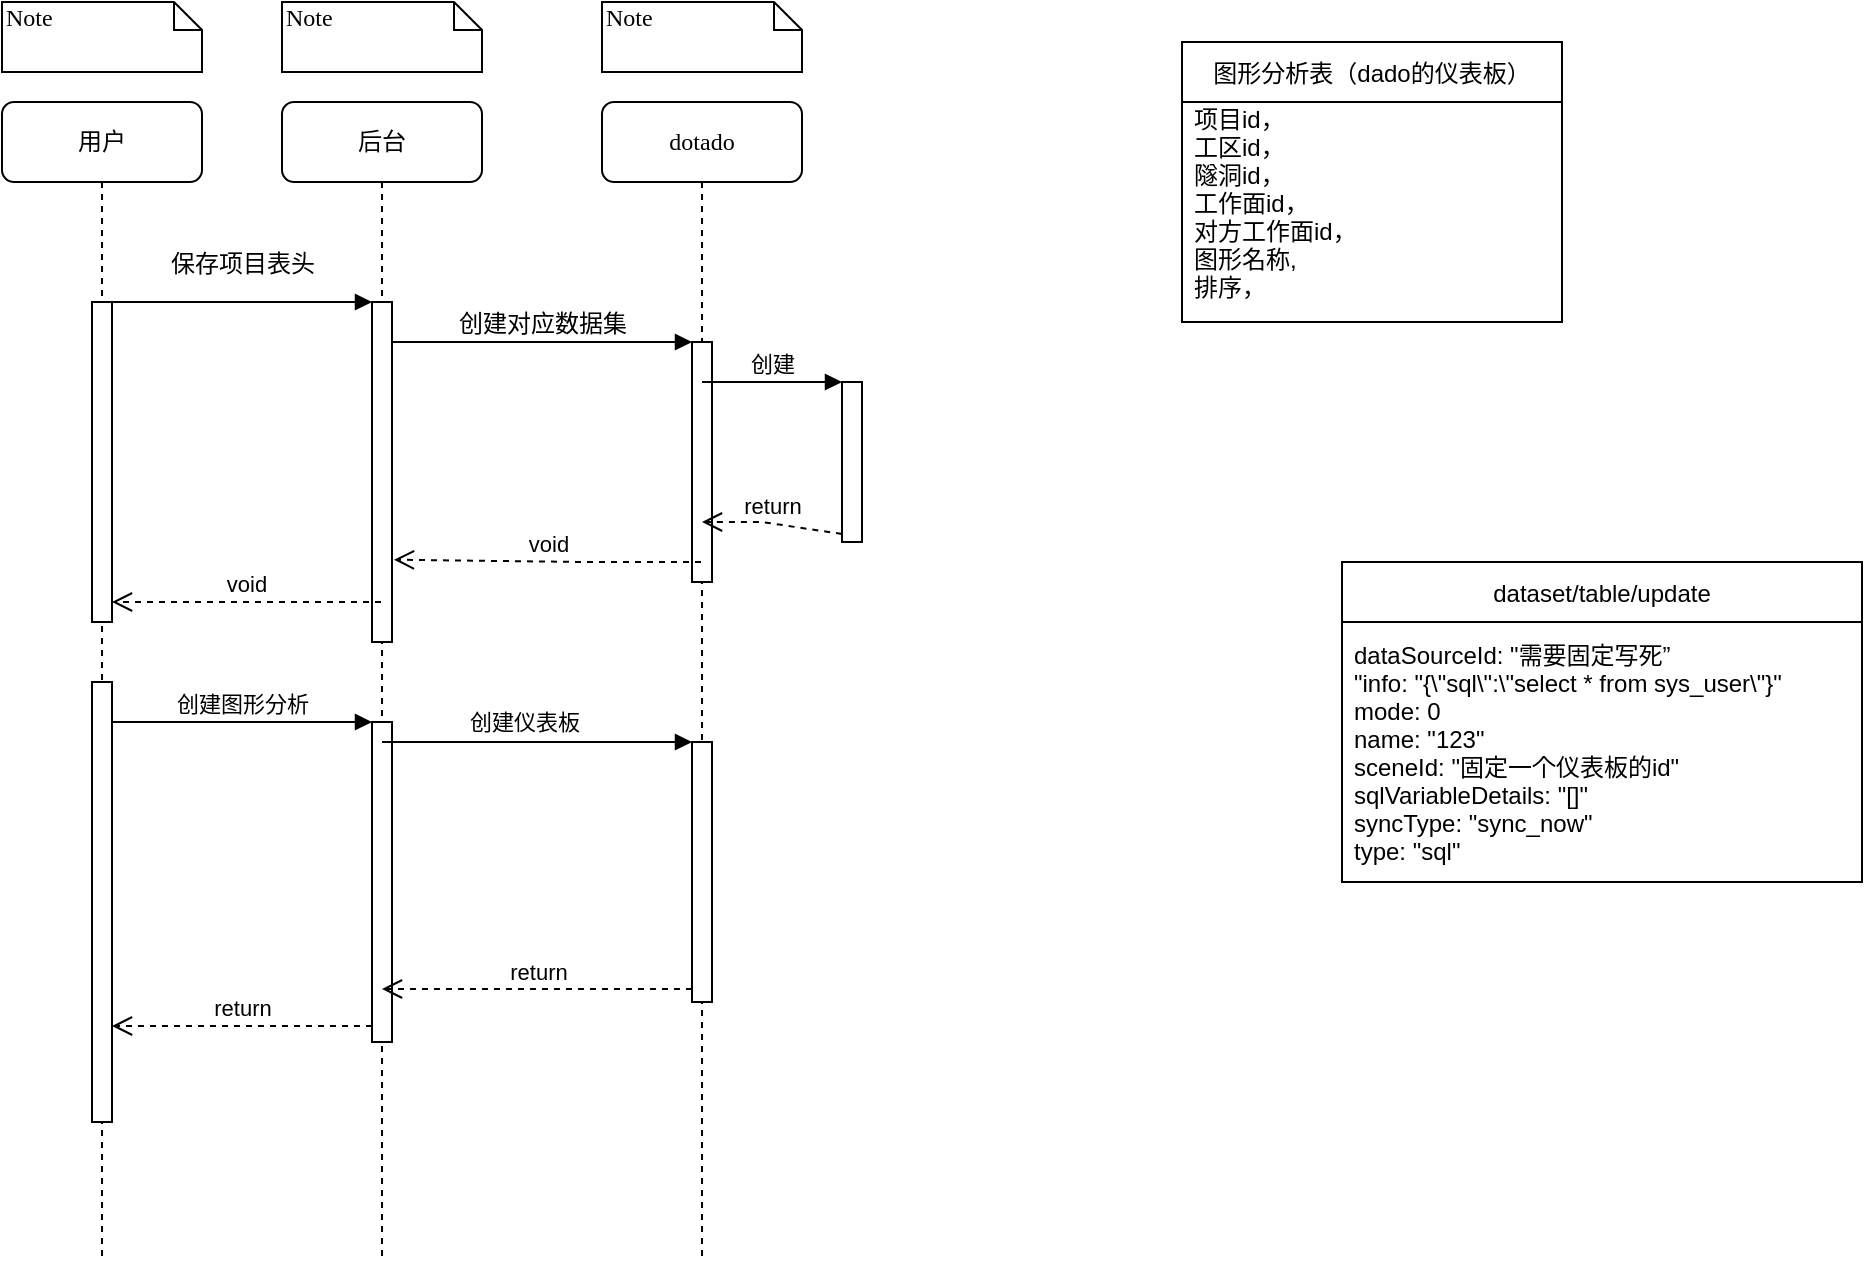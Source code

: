 <mxfile version="20.2.2" type="github">
  <diagram name="Page-1" id="13e1069c-82ec-6db2-03f1-153e76fe0fe0">
    <mxGraphModel dx="1422" dy="786" grid="1" gridSize="10" guides="1" tooltips="1" connect="1" arrows="1" fold="1" page="1" pageScale="1" pageWidth="1100" pageHeight="850" background="none" math="0" shadow="0">
      <root>
        <mxCell id="0" />
        <mxCell id="1" parent="0" />
        <mxCell id="7baba1c4bc27f4b0-2" value="后台" style="shape=umlLifeline;perimeter=lifelinePerimeter;whiteSpace=wrap;html=1;container=1;collapsible=0;recursiveResize=0;outlineConnect=0;rounded=1;shadow=0;comic=0;labelBackgroundColor=none;strokeWidth=1;fontFamily=Verdana;fontSize=12;align=center;" parent="1" vertex="1">
          <mxGeometry x="240" y="80" width="100" height="580" as="geometry" />
        </mxCell>
        <mxCell id="7baba1c4bc27f4b0-10" value="" style="html=1;points=[];perimeter=orthogonalPerimeter;rounded=0;shadow=0;comic=0;labelBackgroundColor=none;strokeWidth=1;fontFamily=Verdana;fontSize=12;align=center;" parent="7baba1c4bc27f4b0-2" vertex="1">
          <mxGeometry x="45" y="100" width="10" height="170" as="geometry" />
        </mxCell>
        <mxCell id="bvKuU-CIY2iO5g7exUE1-10" value="" style="html=1;points=[];perimeter=orthogonalPerimeter;" vertex="1" parent="7baba1c4bc27f4b0-2">
          <mxGeometry x="45" y="310" width="10" height="160" as="geometry" />
        </mxCell>
        <mxCell id="7baba1c4bc27f4b0-3" value="dotado" style="shape=umlLifeline;perimeter=lifelinePerimeter;whiteSpace=wrap;html=1;container=1;collapsible=0;recursiveResize=0;outlineConnect=0;rounded=1;shadow=0;comic=0;labelBackgroundColor=none;strokeWidth=1;fontFamily=Verdana;fontSize=12;align=center;" parent="1" vertex="1">
          <mxGeometry x="400" y="80" width="100" height="580" as="geometry" />
        </mxCell>
        <mxCell id="7baba1c4bc27f4b0-13" value="" style="html=1;points=[];perimeter=orthogonalPerimeter;rounded=0;shadow=0;comic=0;labelBackgroundColor=none;strokeWidth=1;fontFamily=Verdana;fontSize=12;align=center;" parent="7baba1c4bc27f4b0-3" vertex="1">
          <mxGeometry x="45" y="120" width="10" height="120" as="geometry" />
        </mxCell>
        <mxCell id="bvKuU-CIY2iO5g7exUE1-15" value="" style="html=1;points=[];perimeter=orthogonalPerimeter;" vertex="1" parent="7baba1c4bc27f4b0-3">
          <mxGeometry x="45" y="320" width="10" height="130" as="geometry" />
        </mxCell>
        <mxCell id="7baba1c4bc27f4b0-8" value="用户" style="shape=umlLifeline;perimeter=lifelinePerimeter;whiteSpace=wrap;html=1;container=1;collapsible=0;recursiveResize=0;outlineConnect=0;rounded=1;shadow=0;comic=0;labelBackgroundColor=none;strokeWidth=1;fontFamily=Verdana;fontSize=12;align=center;" parent="1" vertex="1">
          <mxGeometry x="100" y="80" width="100" height="580" as="geometry" />
        </mxCell>
        <mxCell id="7baba1c4bc27f4b0-9" value="" style="html=1;points=[];perimeter=orthogonalPerimeter;rounded=0;shadow=0;comic=0;labelBackgroundColor=none;strokeWidth=1;fontFamily=Verdana;fontSize=12;align=center;" parent="7baba1c4bc27f4b0-8" vertex="1">
          <mxGeometry x="45" y="100" width="10" height="160" as="geometry" />
        </mxCell>
        <mxCell id="bvKuU-CIY2iO5g7exUE1-7" value="" style="html=1;points=[];perimeter=orthogonalPerimeter;" vertex="1" parent="7baba1c4bc27f4b0-8">
          <mxGeometry x="45" y="290" width="10" height="220" as="geometry" />
        </mxCell>
        <mxCell id="7baba1c4bc27f4b0-11" value="保存项目表头" style="html=1;verticalAlign=bottom;endArrow=block;entryX=0;entryY=0;labelBackgroundColor=none;fontFamily=Verdana;fontSize=12;edgeStyle=elbowEdgeStyle;elbow=vertical;" parent="1" source="7baba1c4bc27f4b0-9" target="7baba1c4bc27f4b0-10" edge="1">
          <mxGeometry y="10" relative="1" as="geometry">
            <mxPoint x="220" y="190" as="sourcePoint" />
            <mxPoint as="offset" />
          </mxGeometry>
        </mxCell>
        <mxCell id="7baba1c4bc27f4b0-14" value="创建对应数据集" style="html=1;verticalAlign=bottom;endArrow=block;entryX=0;entryY=0;labelBackgroundColor=none;fontFamily=Verdana;fontSize=12;edgeStyle=elbowEdgeStyle;elbow=vertical;" parent="1" source="7baba1c4bc27f4b0-10" target="7baba1c4bc27f4b0-13" edge="1">
          <mxGeometry relative="1" as="geometry">
            <mxPoint x="370" y="200" as="sourcePoint" />
            <mxPoint as="offset" />
          </mxGeometry>
        </mxCell>
        <mxCell id="7baba1c4bc27f4b0-40" value="Note" style="shape=note;whiteSpace=wrap;html=1;size=14;verticalAlign=top;align=left;spacingTop=-6;rounded=0;shadow=0;comic=0;labelBackgroundColor=none;strokeWidth=1;fontFamily=Verdana;fontSize=12" parent="1" vertex="1">
          <mxGeometry x="100" y="30" width="100" height="35" as="geometry" />
        </mxCell>
        <mxCell id="7baba1c4bc27f4b0-41" value="Note" style="shape=note;whiteSpace=wrap;html=1;size=14;verticalAlign=top;align=left;spacingTop=-6;rounded=0;shadow=0;comic=0;labelBackgroundColor=none;strokeWidth=1;fontFamily=Verdana;fontSize=12" parent="1" vertex="1">
          <mxGeometry x="240" y="30" width="100" height="35" as="geometry" />
        </mxCell>
        <mxCell id="7baba1c4bc27f4b0-42" value="Note" style="shape=note;whiteSpace=wrap;html=1;size=14;verticalAlign=top;align=left;spacingTop=-6;rounded=0;shadow=0;comic=0;labelBackgroundColor=none;strokeWidth=1;fontFamily=Verdana;fontSize=12" parent="1" vertex="1">
          <mxGeometry x="400" y="30" width="100" height="35" as="geometry" />
        </mxCell>
        <mxCell id="bvKuU-CIY2iO5g7exUE1-5" value="void" style="html=1;verticalAlign=bottom;endArrow=open;dashed=1;endSize=8;rounded=0;entryX=1.1;entryY=0.758;entryDx=0;entryDy=0;entryPerimeter=0;" edge="1" parent="1" source="7baba1c4bc27f4b0-3" target="7baba1c4bc27f4b0-10">
          <mxGeometry relative="1" as="geometry">
            <mxPoint x="440" y="270" as="sourcePoint" />
            <mxPoint x="360" y="270" as="targetPoint" />
            <Array as="points">
              <mxPoint x="390" y="310" />
            </Array>
          </mxGeometry>
        </mxCell>
        <mxCell id="bvKuU-CIY2iO5g7exUE1-11" value="创建图形分析" style="html=1;verticalAlign=bottom;endArrow=block;entryX=0;entryY=0;rounded=0;" edge="1" target="bvKuU-CIY2iO5g7exUE1-10" parent="1" source="bvKuU-CIY2iO5g7exUE1-7">
          <mxGeometry relative="1" as="geometry">
            <mxPoint x="215" y="390" as="sourcePoint" />
          </mxGeometry>
        </mxCell>
        <mxCell id="bvKuU-CIY2iO5g7exUE1-12" value="return" style="html=1;verticalAlign=bottom;endArrow=open;dashed=1;endSize=8;exitX=0;exitY=0.95;rounded=0;" edge="1" source="bvKuU-CIY2iO5g7exUE1-10" parent="1" target="bvKuU-CIY2iO5g7exUE1-7">
          <mxGeometry relative="1" as="geometry">
            <mxPoint x="215" y="466" as="targetPoint" />
          </mxGeometry>
        </mxCell>
        <mxCell id="bvKuU-CIY2iO5g7exUE1-16" value="" style="html=1;verticalAlign=bottom;endArrow=block;entryX=0;entryY=0;rounded=0;" edge="1" target="bvKuU-CIY2iO5g7exUE1-15" parent="1">
          <mxGeometry relative="1" as="geometry">
            <mxPoint x="290" y="400" as="sourcePoint" />
            <Array as="points">
              <mxPoint x="370" y="400" />
            </Array>
          </mxGeometry>
        </mxCell>
        <mxCell id="bvKuU-CIY2iO5g7exUE1-24" value="创建仪表板" style="edgeLabel;html=1;align=center;verticalAlign=middle;resizable=0;points=[];" vertex="1" connectable="0" parent="bvKuU-CIY2iO5g7exUE1-16">
          <mxGeometry x="-0.338" y="-1" relative="1" as="geometry">
            <mxPoint x="19" y="-11" as="offset" />
          </mxGeometry>
        </mxCell>
        <mxCell id="bvKuU-CIY2iO5g7exUE1-17" value="return" style="html=1;verticalAlign=bottom;endArrow=open;dashed=1;endSize=8;exitX=0;exitY=0.95;rounded=0;" edge="1" source="bvKuU-CIY2iO5g7exUE1-15" parent="1" target="7baba1c4bc27f4b0-2">
          <mxGeometry relative="1" as="geometry">
            <mxPoint x="375" y="466" as="targetPoint" />
          </mxGeometry>
        </mxCell>
        <mxCell id="bvKuU-CIY2iO5g7exUE1-20" value="图形分析表（dado的仪表板）" style="swimlane;fontStyle=0;childLayout=stackLayout;horizontal=1;startSize=30;horizontalStack=0;resizeParent=1;resizeParentMax=0;resizeLast=0;collapsible=1;marginBottom=0;" vertex="1" parent="1">
          <mxGeometry x="690" y="50" width="190" height="140" as="geometry" />
        </mxCell>
        <mxCell id="bvKuU-CIY2iO5g7exUE1-21" value="项目id，&#xa;工区id，&#xa;隧洞id，&#xa;工作面id，&#xa;对方工作面id，&#xa;图形名称,&#xa;排序，&#xa;" style="text;strokeColor=none;fillColor=none;align=left;verticalAlign=middle;spacingLeft=4;spacingRight=4;overflow=hidden;points=[[0,0.5],[1,0.5]];portConstraint=eastwest;rotatable=0;" vertex="1" parent="bvKuU-CIY2iO5g7exUE1-20">
          <mxGeometry y="30" width="190" height="110" as="geometry" />
        </mxCell>
        <mxCell id="bvKuU-CIY2iO5g7exUE1-25" value="" style="html=1;points=[];perimeter=orthogonalPerimeter;" vertex="1" parent="1">
          <mxGeometry x="520" y="220" width="10" height="80" as="geometry" />
        </mxCell>
        <mxCell id="bvKuU-CIY2iO5g7exUE1-26" value="创建" style="html=1;verticalAlign=bottom;endArrow=block;entryX=0;entryY=0;rounded=0;" edge="1" target="bvKuU-CIY2iO5g7exUE1-25" parent="1" source="7baba1c4bc27f4b0-3">
          <mxGeometry relative="1" as="geometry">
            <mxPoint x="450" y="220" as="sourcePoint" />
          </mxGeometry>
        </mxCell>
        <mxCell id="bvKuU-CIY2iO5g7exUE1-27" value="return" style="html=1;verticalAlign=bottom;endArrow=open;dashed=1;endSize=8;exitX=0;exitY=0.95;rounded=0;" edge="1" source="bvKuU-CIY2iO5g7exUE1-25" parent="1" target="7baba1c4bc27f4b0-3">
          <mxGeometry relative="1" as="geometry">
            <mxPoint x="450" y="296" as="targetPoint" />
            <Array as="points">
              <mxPoint x="480" y="290" />
            </Array>
          </mxGeometry>
        </mxCell>
        <mxCell id="bvKuU-CIY2iO5g7exUE1-6" value="void" style="html=1;verticalAlign=bottom;endArrow=open;dashed=1;endSize=8;rounded=0;" edge="1" parent="1" source="7baba1c4bc27f4b0-2" target="7baba1c4bc27f4b0-9">
          <mxGeometry relative="1" as="geometry">
            <mxPoint x="230" y="250" as="sourcePoint" />
            <mxPoint x="150" y="250" as="targetPoint" />
            <Array as="points">
              <mxPoint x="210" y="330" />
            </Array>
          </mxGeometry>
        </mxCell>
        <mxCell id="bvKuU-CIY2iO5g7exUE1-29" value="dataset/table/update" style="swimlane;fontStyle=0;childLayout=stackLayout;horizontal=1;startSize=30;horizontalStack=0;resizeParent=1;resizeParentMax=0;resizeLast=0;collapsible=1;marginBottom=0;" vertex="1" parent="1">
          <mxGeometry x="770" y="310" width="260" height="160" as="geometry">
            <mxRectangle x="770" y="310" width="150" height="30" as="alternateBounds" />
          </mxGeometry>
        </mxCell>
        <mxCell id="bvKuU-CIY2iO5g7exUE1-31" value="dataSourceId: &quot;需要固定写死”&#xa;&quot;info: &quot;{\&quot;sql\&quot;:\&quot;select * from sys_user\&quot;}&quot;&#xa;mode: 0&#xa;name: &quot;123&quot;&#xa;sceneId: &quot;固定一个仪表板的id&quot;&#xa;sqlVariableDetails: &quot;[]&quot;&#xa;syncType: &quot;sync_now&quot;&#xa;type: &quot;sql&quot;" style="text;strokeColor=none;fillColor=none;align=left;verticalAlign=middle;spacingLeft=4;spacingRight=4;overflow=hidden;points=[[0,0.5],[1,0.5]];portConstraint=eastwest;rotatable=0;" vertex="1" parent="bvKuU-CIY2iO5g7exUE1-29">
          <mxGeometry y="30" width="260" height="130" as="geometry" />
        </mxCell>
      </root>
    </mxGraphModel>
  </diagram>
</mxfile>
